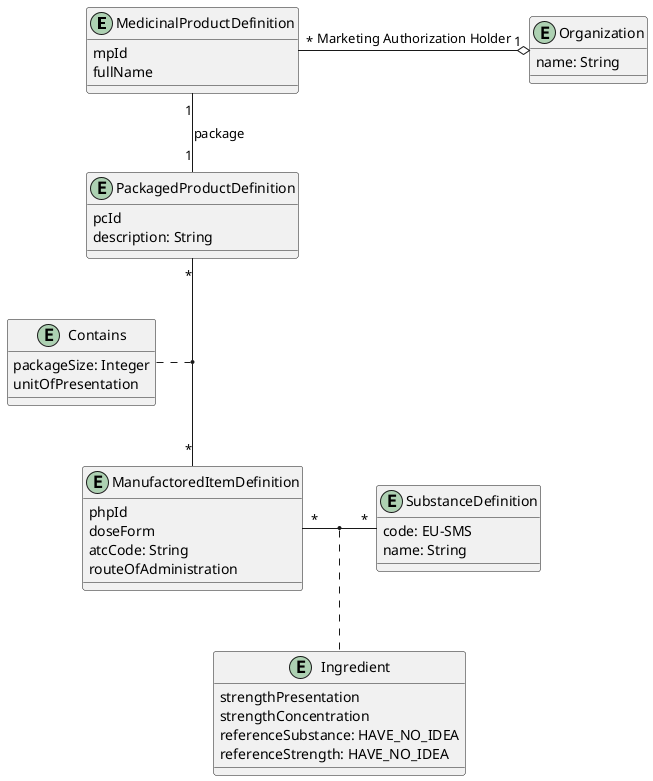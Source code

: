 @startuml

entity MedicinalProductDefinition {
    mpId
    fullName
}

entity Organization {
    name: String
}

entity PackagedProductDefinition {
    pcId
    description: String
}

entity Contains {
    packageSize: Integer
    unitOfPresentation
}

entity ManufactoredItemDefinition {
    phpId
    doseForm
    atcCode: String
    routeOfAdministration
}

entity Ingredient {
    strengthPresentation
    strengthConcentration
    referenceSubstance: HAVE_NO_IDEA
    referenceStrength: HAVE_NO_IDEA
}

entity SubstanceDefinition {
    code: EU-SMS
    name: String
}

MedicinalProductDefinition "1" -- "1" PackagedProductDefinition : package
MedicinalProductDefinition "*" -o "1" Organization : "Marketing Authorization Holder"

PackagedProductDefinition "*" -- "*" ManufactoredItemDefinition
Contains . (PackagedProductDefinition, ManufactoredItemDefinition)

ManufactoredItemDefinition "*" - "*" SubstanceDefinition
(ManufactoredItemDefinition, SubstanceDefinition) .. Ingredient

@enduml